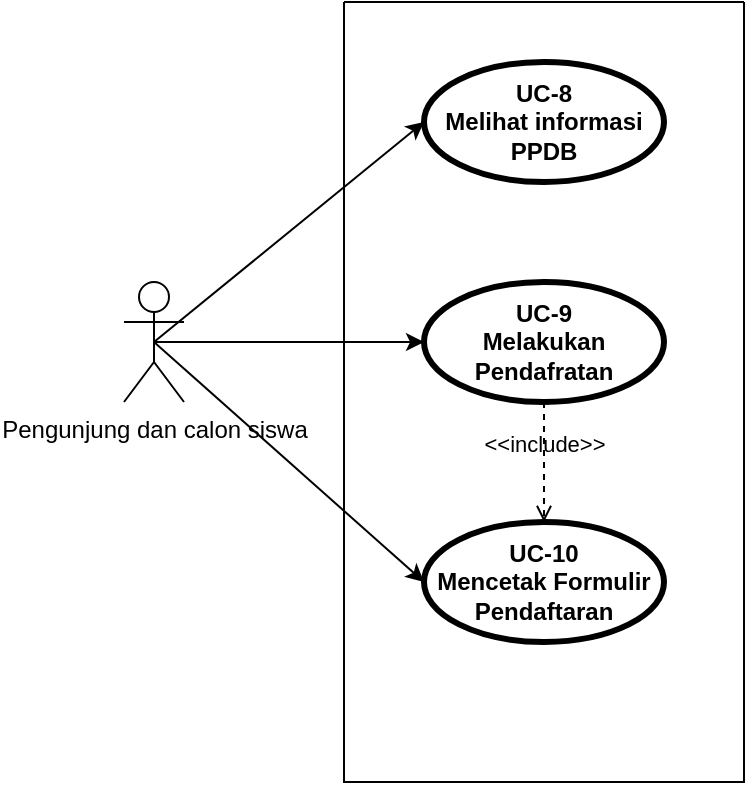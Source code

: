 <mxfile version="21.6.3" type="github">
  <diagram name="Halaman-1" id="4W2LeknAuTOV8Bat-6C-">
    <mxGraphModel dx="847" dy="764" grid="1" gridSize="10" guides="1" tooltips="1" connect="1" arrows="1" fold="1" page="1" pageScale="1" pageWidth="827" pageHeight="1169" math="0" shadow="0">
      <root>
        <mxCell id="0" />
        <mxCell id="1" parent="0" />
        <mxCell id="VLdKGI5kS9LnQtgC-ivy-9" value="" style="swimlane;startSize=0;" parent="1" vertex="1">
          <mxGeometry x="1020" y="180" width="200" height="390" as="geometry" />
        </mxCell>
        <mxCell id="VLdKGI5kS9LnQtgC-ivy-3" value="UC-9&lt;br&gt;Melakukan Pendafratan" style="shape=ellipse;html=1;strokeWidth=3;fontStyle=1;whiteSpace=wrap;align=center;perimeter=ellipsePerimeter;" parent="VLdKGI5kS9LnQtgC-ivy-9" vertex="1">
          <mxGeometry x="40" y="140" width="120" height="60" as="geometry" />
        </mxCell>
        <mxCell id="fPl60cg4LCS6Sn3aeja--1" value="UC-10&lt;br&gt;Mencetak Formulir Pendaftaran" style="shape=ellipse;html=1;strokeWidth=3;fontStyle=1;whiteSpace=wrap;align=center;perimeter=ellipsePerimeter;" vertex="1" parent="VLdKGI5kS9LnQtgC-ivy-9">
          <mxGeometry x="40" y="260" width="120" height="60" as="geometry" />
        </mxCell>
        <mxCell id="fPl60cg4LCS6Sn3aeja--2" value="&amp;lt;&amp;lt;include&amp;gt;&amp;gt;" style="edgeStyle=none;html=1;endArrow=open;verticalAlign=bottom;dashed=1;labelBackgroundColor=none;rounded=0;exitX=0.5;exitY=1;exitDx=0;exitDy=0;entryX=0.5;entryY=0;entryDx=0;entryDy=0;" edge="1" parent="VLdKGI5kS9LnQtgC-ivy-9" source="VLdKGI5kS9LnQtgC-ivy-3" target="fPl60cg4LCS6Sn3aeja--1">
          <mxGeometry width="160" relative="1" as="geometry">
            <mxPoint x="-90" y="260" as="sourcePoint" />
            <mxPoint x="70" y="260" as="targetPoint" />
          </mxGeometry>
        </mxCell>
        <mxCell id="VLdKGI5kS9LnQtgC-ivy-2" value="UC-8&lt;br&gt;Melihat informasi PPDB" style="shape=ellipse;html=1;strokeWidth=3;fontStyle=1;whiteSpace=wrap;align=center;perimeter=ellipsePerimeter;" parent="VLdKGI5kS9LnQtgC-ivy-9" vertex="1">
          <mxGeometry x="40" y="30" width="120" height="60" as="geometry" />
        </mxCell>
        <mxCell id="VLdKGI5kS9LnQtgC-ivy-1" value="Pengunjung dan calon siswa" style="shape=umlActor;html=1;verticalLabelPosition=bottom;verticalAlign=top;align=center;" parent="1" vertex="1">
          <mxGeometry x="910" y="320" width="30" height="60" as="geometry" />
        </mxCell>
        <mxCell id="VLdKGI5kS9LnQtgC-ivy-7" value="" style="endArrow=classic;html=1;rounded=0;exitX=0.5;exitY=0.5;exitDx=0;exitDy=0;exitPerimeter=0;entryX=0;entryY=0.5;entryDx=0;entryDy=0;" parent="1" source="VLdKGI5kS9LnQtgC-ivy-1" target="VLdKGI5kS9LnQtgC-ivy-2" edge="1">
          <mxGeometry width="50" height="50" relative="1" as="geometry">
            <mxPoint x="910" y="560" as="sourcePoint" />
            <mxPoint x="960" y="510" as="targetPoint" />
          </mxGeometry>
        </mxCell>
        <mxCell id="VLdKGI5kS9LnQtgC-ivy-8" value="" style="endArrow=classic;html=1;rounded=0;exitX=0.5;exitY=0.5;exitDx=0;exitDy=0;exitPerimeter=0;entryX=0;entryY=0.5;entryDx=0;entryDy=0;" parent="1" source="VLdKGI5kS9LnQtgC-ivy-1" target="VLdKGI5kS9LnQtgC-ivy-3" edge="1">
          <mxGeometry width="50" height="50" relative="1" as="geometry">
            <mxPoint x="990" y="520" as="sourcePoint" />
            <mxPoint x="1040" y="470" as="targetPoint" />
          </mxGeometry>
        </mxCell>
        <mxCell id="fPl60cg4LCS6Sn3aeja--3" value="" style="endArrow=classic;html=1;rounded=0;exitX=0.5;exitY=0.5;exitDx=0;exitDy=0;exitPerimeter=0;entryX=0;entryY=0.5;entryDx=0;entryDy=0;" edge="1" parent="1" source="VLdKGI5kS9LnQtgC-ivy-1" target="fPl60cg4LCS6Sn3aeja--1">
          <mxGeometry width="50" height="50" relative="1" as="geometry">
            <mxPoint x="970" y="520" as="sourcePoint" />
            <mxPoint x="1020" y="470" as="targetPoint" />
          </mxGeometry>
        </mxCell>
      </root>
    </mxGraphModel>
  </diagram>
</mxfile>
